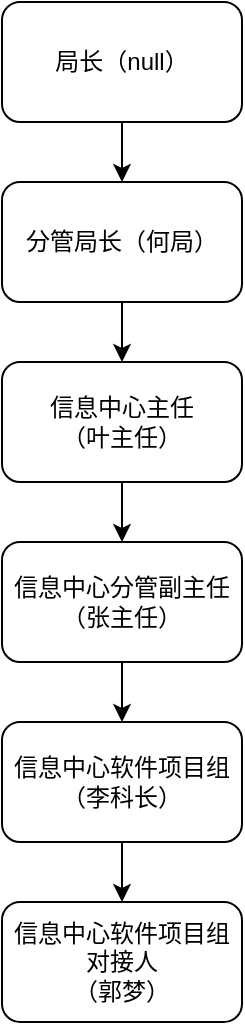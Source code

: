 <mxfile version="14.1.8" type="github">
  <diagram id="82GCJmJJAXuti9DMf3jt" name="组织架构图">
    <mxGraphModel dx="868" dy="482" grid="1" gridSize="10" guides="1" tooltips="1" connect="1" arrows="1" fold="1" page="1" pageScale="1" pageWidth="1654" pageHeight="1169" math="0" shadow="0">
      <root>
        <mxCell id="0" />
        <mxCell id="1" parent="0" />
        <mxCell id="1mJ9yF1j7nTzTYZZFPIZ-4" value="" style="edgeStyle=orthogonalEdgeStyle;rounded=0;orthogonalLoop=1;jettySize=auto;html=1;" edge="1" parent="1" source="1mJ9yF1j7nTzTYZZFPIZ-2" target="1mJ9yF1j7nTzTYZZFPIZ-3">
          <mxGeometry relative="1" as="geometry" />
        </mxCell>
        <mxCell id="1mJ9yF1j7nTzTYZZFPIZ-2" value="局长（null）" style="rounded=1;whiteSpace=wrap;html=1;" vertex="1" parent="1">
          <mxGeometry x="270" y="40" width="120" height="60" as="geometry" />
        </mxCell>
        <mxCell id="1mJ9yF1j7nTzTYZZFPIZ-6" value="" style="edgeStyle=orthogonalEdgeStyle;rounded=0;orthogonalLoop=1;jettySize=auto;html=1;" edge="1" parent="1" source="1mJ9yF1j7nTzTYZZFPIZ-3" target="1mJ9yF1j7nTzTYZZFPIZ-5">
          <mxGeometry relative="1" as="geometry" />
        </mxCell>
        <mxCell id="1mJ9yF1j7nTzTYZZFPIZ-3" value="分管局长（何局）" style="rounded=1;whiteSpace=wrap;html=1;" vertex="1" parent="1">
          <mxGeometry x="270" y="130" width="120" height="60" as="geometry" />
        </mxCell>
        <mxCell id="1mJ9yF1j7nTzTYZZFPIZ-8" value="" style="edgeStyle=orthogonalEdgeStyle;rounded=0;orthogonalLoop=1;jettySize=auto;html=1;" edge="1" parent="1" source="1mJ9yF1j7nTzTYZZFPIZ-5" target="1mJ9yF1j7nTzTYZZFPIZ-7">
          <mxGeometry relative="1" as="geometry" />
        </mxCell>
        <mxCell id="1mJ9yF1j7nTzTYZZFPIZ-5" value="信息中心主任&lt;br&gt;（叶主任）" style="whiteSpace=wrap;html=1;rounded=1;" vertex="1" parent="1">
          <mxGeometry x="270" y="220" width="120" height="60" as="geometry" />
        </mxCell>
        <mxCell id="1mJ9yF1j7nTzTYZZFPIZ-10" value="" style="edgeStyle=orthogonalEdgeStyle;rounded=0;orthogonalLoop=1;jettySize=auto;html=1;" edge="1" parent="1" source="1mJ9yF1j7nTzTYZZFPIZ-7" target="1mJ9yF1j7nTzTYZZFPIZ-9">
          <mxGeometry relative="1" as="geometry" />
        </mxCell>
        <mxCell id="1mJ9yF1j7nTzTYZZFPIZ-7" value="&lt;span&gt;信息中心分管副主任&lt;/span&gt;&lt;br&gt;&lt;span&gt;（张主任）&lt;/span&gt;" style="whiteSpace=wrap;html=1;rounded=1;" vertex="1" parent="1">
          <mxGeometry x="270" y="310" width="120" height="60" as="geometry" />
        </mxCell>
        <mxCell id="1mJ9yF1j7nTzTYZZFPIZ-12" value="" style="edgeStyle=orthogonalEdgeStyle;rounded=0;orthogonalLoop=1;jettySize=auto;html=1;" edge="1" parent="1" source="1mJ9yF1j7nTzTYZZFPIZ-9" target="1mJ9yF1j7nTzTYZZFPIZ-11">
          <mxGeometry relative="1" as="geometry" />
        </mxCell>
        <mxCell id="1mJ9yF1j7nTzTYZZFPIZ-9" value="信息中心软件项目组&lt;br&gt;（李科长）" style="whiteSpace=wrap;html=1;rounded=1;" vertex="1" parent="1">
          <mxGeometry x="270" y="400" width="120" height="60" as="geometry" />
        </mxCell>
        <mxCell id="1mJ9yF1j7nTzTYZZFPIZ-11" value="&lt;span&gt;信息中心软件项目组对接人&lt;/span&gt;&lt;br&gt;&lt;span&gt;（郭梦）&lt;/span&gt;" style="whiteSpace=wrap;html=1;rounded=1;" vertex="1" parent="1">
          <mxGeometry x="270" y="490" width="120" height="60" as="geometry" />
        </mxCell>
      </root>
    </mxGraphModel>
  </diagram>
</mxfile>
